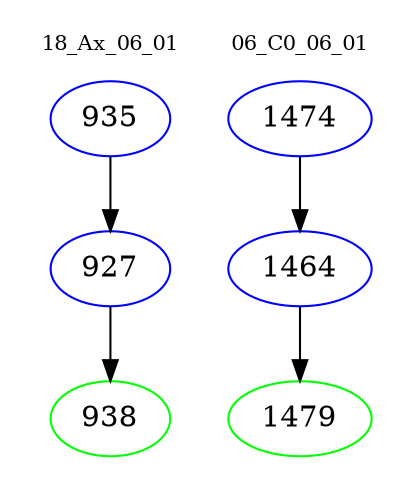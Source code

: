digraph{
subgraph cluster_0 {
color = white
label = "18_Ax_06_01";
fontsize=10;
T0_935 [label="935", color="blue"]
T0_935 -> T0_927 [color="black"]
T0_927 [label="927", color="blue"]
T0_927 -> T0_938 [color="black"]
T0_938 [label="938", color="green"]
}
subgraph cluster_1 {
color = white
label = "06_C0_06_01";
fontsize=10;
T1_1474 [label="1474", color="blue"]
T1_1474 -> T1_1464 [color="black"]
T1_1464 [label="1464", color="blue"]
T1_1464 -> T1_1479 [color="black"]
T1_1479 [label="1479", color="green"]
}
}
